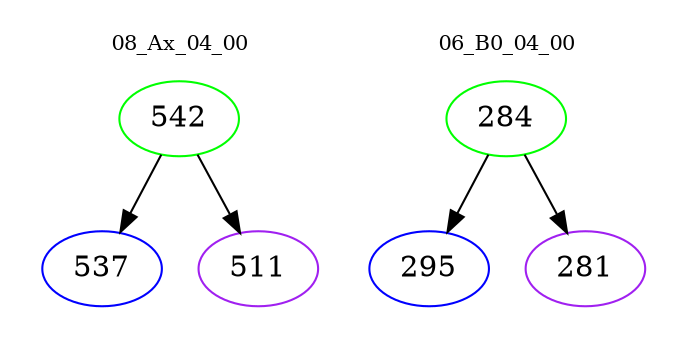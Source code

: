 digraph{
subgraph cluster_0 {
color = white
label = "08_Ax_04_00";
fontsize=10;
T0_542 [label="542", color="green"]
T0_542 -> T0_537 [color="black"]
T0_537 [label="537", color="blue"]
T0_542 -> T0_511 [color="black"]
T0_511 [label="511", color="purple"]
}
subgraph cluster_1 {
color = white
label = "06_B0_04_00";
fontsize=10;
T1_284 [label="284", color="green"]
T1_284 -> T1_295 [color="black"]
T1_295 [label="295", color="blue"]
T1_284 -> T1_281 [color="black"]
T1_281 [label="281", color="purple"]
}
}
